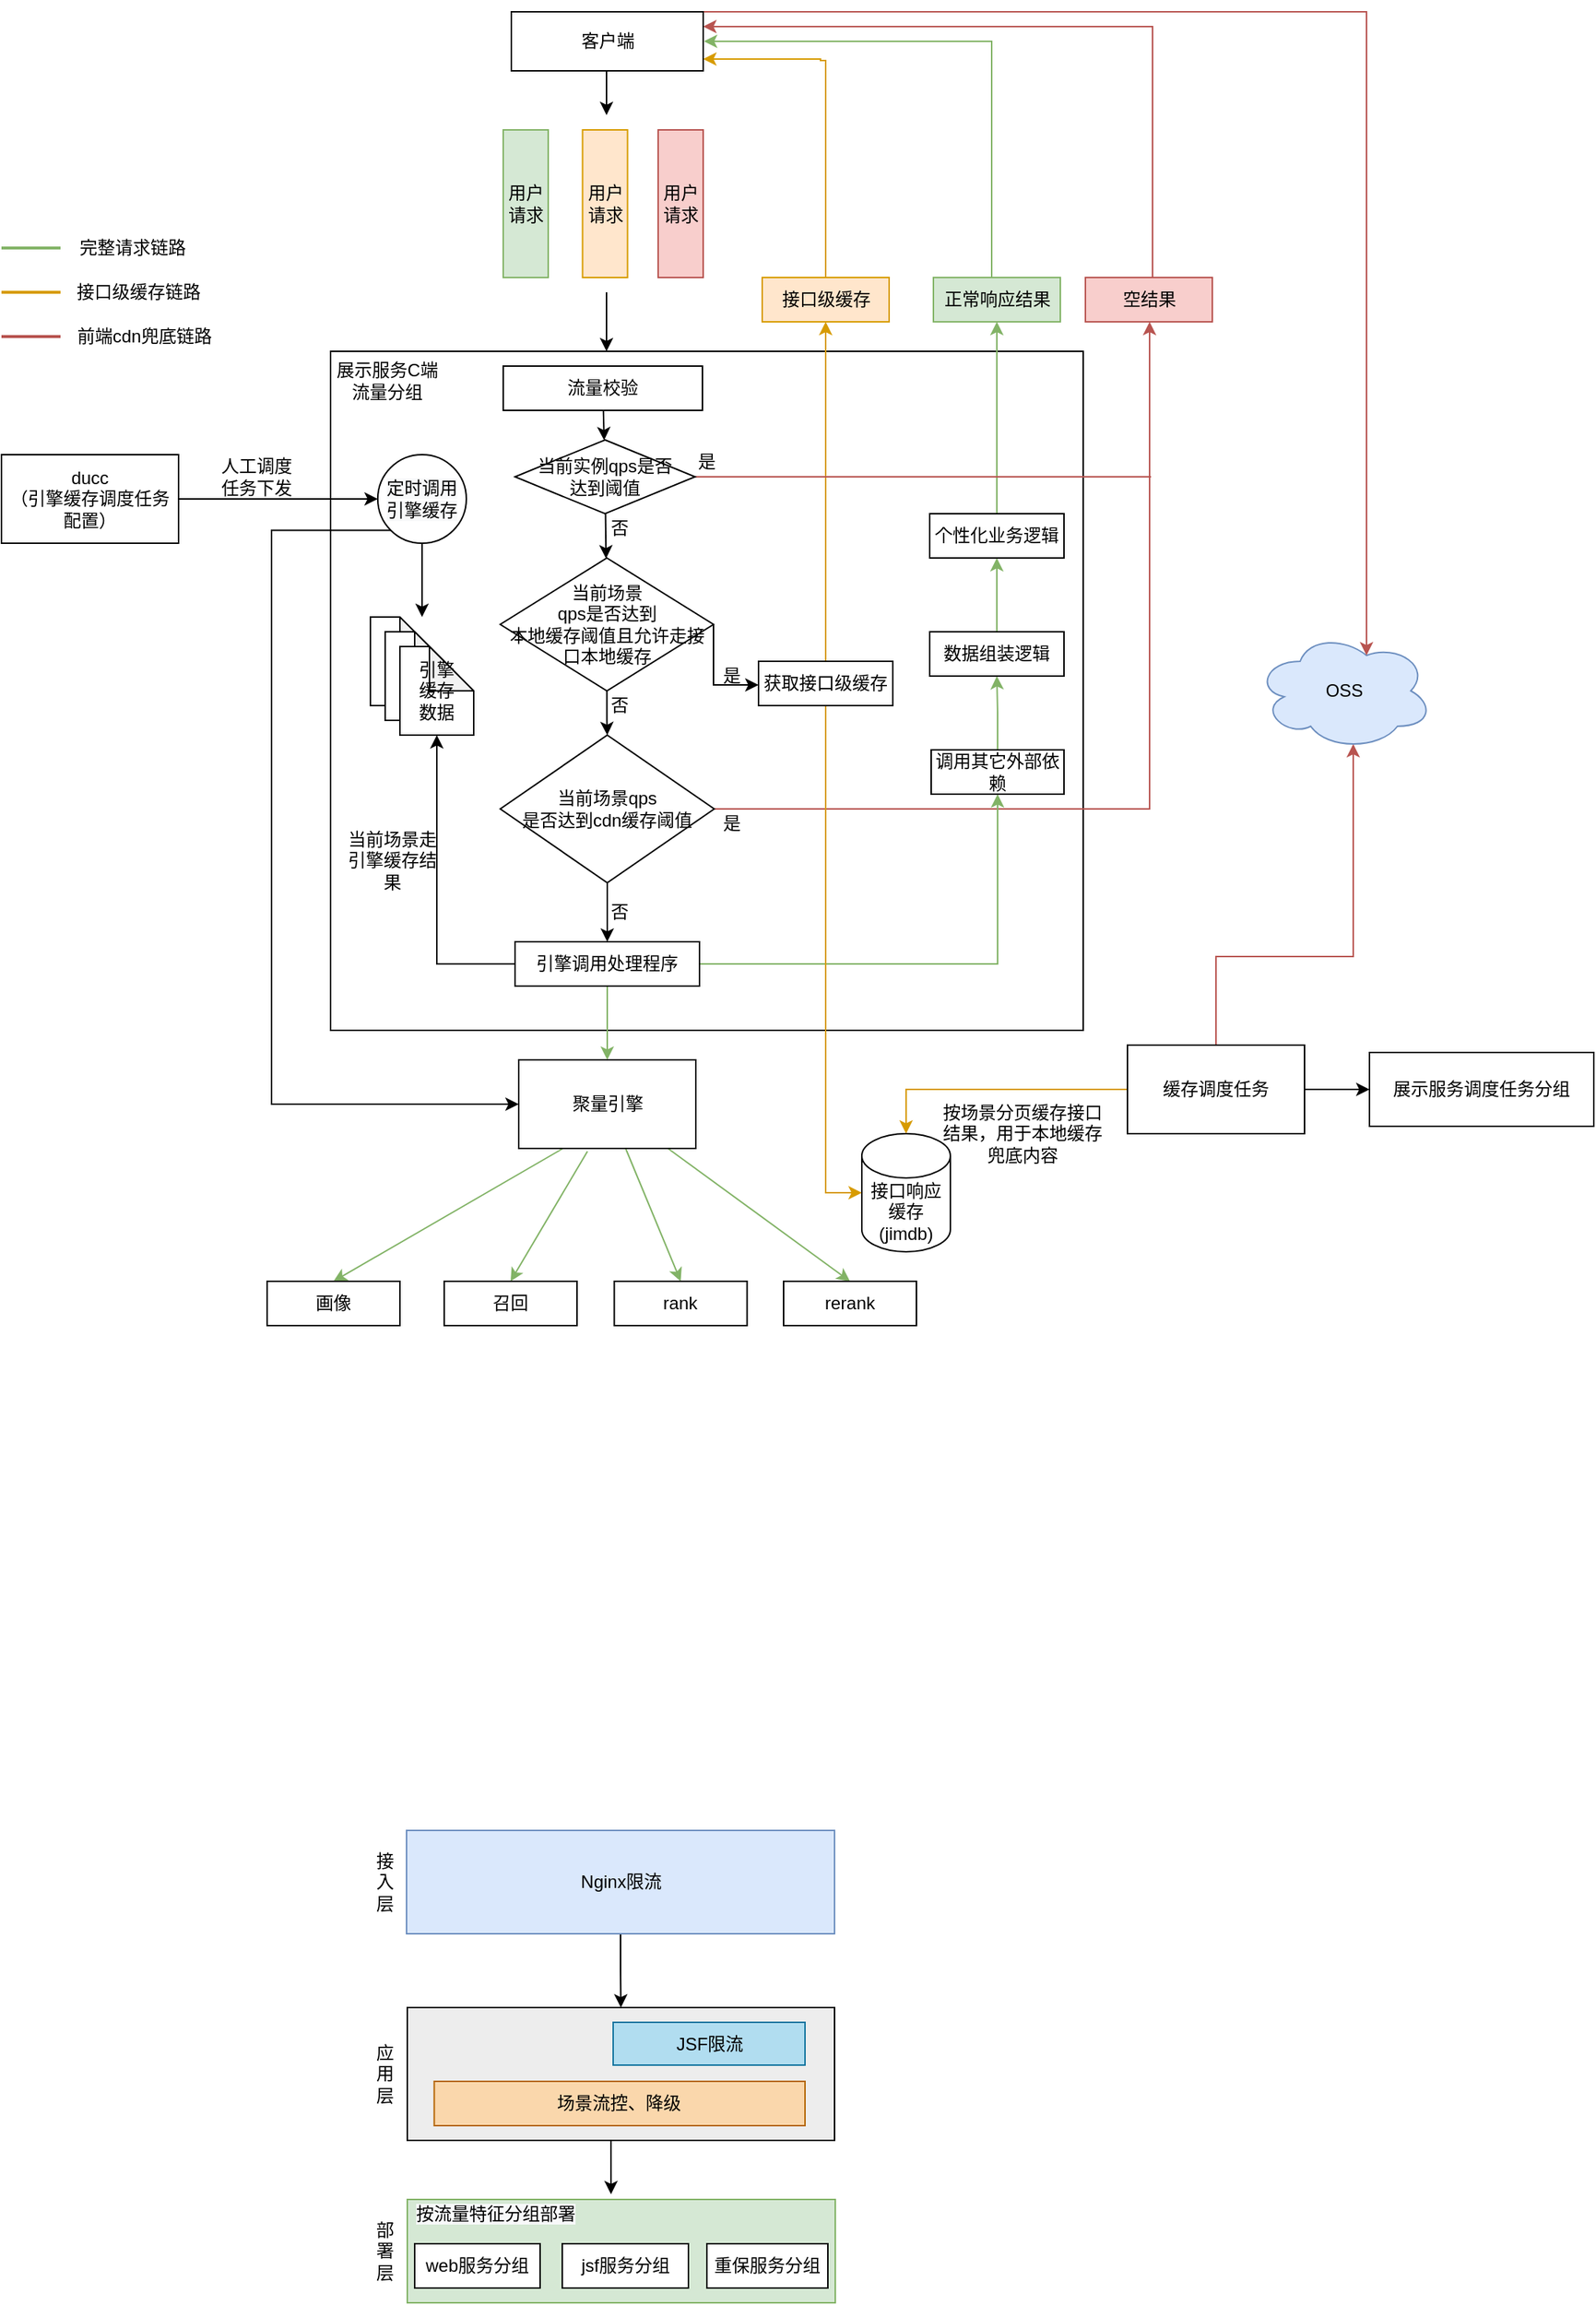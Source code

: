 <mxfile version="20.3.7" type="github">
  <diagram id="aS1iUR8-DeaDot_ZUzFj" name="第 1 页">
    <mxGraphModel dx="2013" dy="1932" grid="0" gridSize="10" guides="1" tooltips="1" connect="1" arrows="1" fold="1" page="1" pageScale="1" pageWidth="827" pageHeight="1169" background="none" math="0" shadow="0">
      <root>
        <mxCell id="0" />
        <mxCell id="1" parent="0" />
        <mxCell id="bgPXSvZXS7v1T61vYOxo-1" value="" style="rounded=0;whiteSpace=wrap;html=1;" parent="1" vertex="1">
          <mxGeometry x="-447" y="190" width="510" height="460" as="geometry" />
        </mxCell>
        <mxCell id="Ir-HPBrLYEQq4MHoLGZK-60" value="" style="edgeStyle=none;rounded=0;orthogonalLoop=1;jettySize=auto;html=1;strokeWidth=1;" parent="1" source="bgPXSvZXS7v1T61vYOxo-2" target="Ir-HPBrLYEQq4MHoLGZK-57" edge="1">
          <mxGeometry relative="1" as="geometry" />
        </mxCell>
        <mxCell id="bgPXSvZXS7v1T61vYOxo-2" value="流量校验" style="rounded=0;whiteSpace=wrap;html=1;" parent="1" vertex="1">
          <mxGeometry x="-330" y="200" width="135" height="30" as="geometry" />
        </mxCell>
        <mxCell id="bgPXSvZXS7v1T61vYOxo-9" style="edgeStyle=orthogonalEdgeStyle;rounded=0;orthogonalLoop=1;jettySize=auto;html=1;entryX=0;entryY=0.5;entryDx=0;entryDy=0;" parent="1" source="bgPXSvZXS7v1T61vYOxo-4" target="bgPXSvZXS7v1T61vYOxo-6" edge="1">
          <mxGeometry relative="1" as="geometry" />
        </mxCell>
        <mxCell id="bgPXSvZXS7v1T61vYOxo-10" style="edgeStyle=orthogonalEdgeStyle;rounded=0;orthogonalLoop=1;jettySize=auto;html=1;entryX=0.5;entryY=0;entryDx=0;entryDy=0;entryPerimeter=0;fillColor=#ffe6cc;strokeColor=#d79b00;" parent="1" source="bgPXSvZXS7v1T61vYOxo-4" target="bgPXSvZXS7v1T61vYOxo-7" edge="1">
          <mxGeometry relative="1" as="geometry" />
        </mxCell>
        <mxCell id="Ir-HPBrLYEQq4MHoLGZK-2" style="edgeStyle=orthogonalEdgeStyle;rounded=0;orthogonalLoop=1;jettySize=auto;html=1;entryX=0.55;entryY=0.95;entryDx=0;entryDy=0;entryPerimeter=0;fillColor=#f8cecc;strokeColor=#b85450;" parent="1" source="bgPXSvZXS7v1T61vYOxo-4" target="Ir-HPBrLYEQq4MHoLGZK-1" edge="1">
          <mxGeometry relative="1" as="geometry">
            <Array as="points">
              <mxPoint x="153" y="600" />
              <mxPoint x="246" y="600" />
            </Array>
          </mxGeometry>
        </mxCell>
        <mxCell id="bgPXSvZXS7v1T61vYOxo-4" value="缓存调度任务" style="rounded=0;whiteSpace=wrap;html=1;" parent="1" vertex="1">
          <mxGeometry x="93" y="660" width="120" height="60" as="geometry" />
        </mxCell>
        <mxCell id="bgPXSvZXS7v1T61vYOxo-5" value="展示服务C端&lt;br&gt;流量分组" style="text;html=1;strokeColor=none;fillColor=none;align=center;verticalAlign=middle;whiteSpace=wrap;rounded=0;" parent="1" vertex="1">
          <mxGeometry x="-447" y="190" width="77" height="40" as="geometry" />
        </mxCell>
        <mxCell id="bgPXSvZXS7v1T61vYOxo-6" value="" style="rounded=0;whiteSpace=wrap;html=1;" parent="1" vertex="1">
          <mxGeometry x="257" y="665" width="152" height="50" as="geometry" />
        </mxCell>
        <mxCell id="bgPXSvZXS7v1T61vYOxo-7" value="接口响应缓存&lt;br&gt;(jimdb)" style="shape=cylinder3;whiteSpace=wrap;html=1;boundedLbl=1;backgroundOutline=1;size=15;rounded=0;" parent="1" vertex="1">
          <mxGeometry x="-87" y="720" width="60" height="80" as="geometry" />
        </mxCell>
        <mxCell id="bgPXSvZXS7v1T61vYOxo-8" value="展示服务调度任务分组" style="text;html=1;strokeColor=none;fillColor=none;align=center;verticalAlign=middle;whiteSpace=wrap;rounded=0;" parent="1" vertex="1">
          <mxGeometry x="263" y="685" width="140" height="10" as="geometry" />
        </mxCell>
        <mxCell id="bgPXSvZXS7v1T61vYOxo-11" value="按场景分页缓存接口结果，用于本地缓存兜底内容" style="text;html=1;strokeColor=none;fillColor=none;align=center;verticalAlign=middle;whiteSpace=wrap;rounded=0;" parent="1" vertex="1">
          <mxGeometry x="-38.5" y="695" width="120" height="50" as="geometry" />
        </mxCell>
        <mxCell id="bgPXSvZXS7v1T61vYOxo-12" value="" style="endArrow=classic;html=1;rounded=0;" parent="1" edge="1">
          <mxGeometry width="50" height="50" relative="1" as="geometry">
            <mxPoint x="-260" y="150" as="sourcePoint" />
            <mxPoint x="-260" y="190" as="targetPoint" />
          </mxGeometry>
        </mxCell>
        <mxCell id="bgPXSvZXS7v1T61vYOxo-21" value="" style="edgeStyle=orthogonalEdgeStyle;rounded=0;orthogonalLoop=1;jettySize=auto;html=1;" parent="1" source="bgPXSvZXS7v1T61vYOxo-17" target="bgPXSvZXS7v1T61vYOxo-20" edge="1">
          <mxGeometry relative="1" as="geometry" />
        </mxCell>
        <mxCell id="bgPXSvZXS7v1T61vYOxo-77" style="edgeStyle=orthogonalEdgeStyle;rounded=0;orthogonalLoop=1;jettySize=auto;html=1;exitX=1;exitY=0.5;exitDx=0;exitDy=0;" parent="1" source="bgPXSvZXS7v1T61vYOxo-17" edge="1">
          <mxGeometry relative="1" as="geometry">
            <Array as="points">
              <mxPoint x="-187" y="416" />
            </Array>
            <mxPoint x="-186" y="370" as="sourcePoint" />
            <mxPoint x="-157" y="416" as="targetPoint" />
          </mxGeometry>
        </mxCell>
        <mxCell id="bgPXSvZXS7v1T61vYOxo-17" value="当前场景&lt;br&gt;qps是否达到&lt;br&gt;本地缓存阈值且允许走接口本地缓存" style="rhombus;whiteSpace=wrap;html=1;rounded=0;" parent="1" vertex="1">
          <mxGeometry x="-332" y="330" width="144.5" height="90" as="geometry" />
        </mxCell>
        <mxCell id="bgPXSvZXS7v1T61vYOxo-37" style="edgeStyle=orthogonalEdgeStyle;rounded=0;orthogonalLoop=1;jettySize=auto;html=1;fillColor=#f8cecc;strokeColor=#b85450;exitX=1;exitY=0.5;exitDx=0;exitDy=0;" parent="1" source="bgPXSvZXS7v1T61vYOxo-20" target="bgPXSvZXS7v1T61vYOxo-43" edge="1">
          <mxGeometry relative="1" as="geometry">
            <mxPoint x="-137" y="170" as="targetPoint" />
            <Array as="points">
              <mxPoint x="108" y="500" />
            </Array>
          </mxGeometry>
        </mxCell>
        <mxCell id="bgPXSvZXS7v1T61vYOxo-50" style="edgeStyle=orthogonalEdgeStyle;rounded=0;orthogonalLoop=1;jettySize=auto;html=1;entryX=0.5;entryY=0;entryDx=0;entryDy=0;" parent="1" source="bgPXSvZXS7v1T61vYOxo-20" target="bgPXSvZXS7v1T61vYOxo-45" edge="1">
          <mxGeometry relative="1" as="geometry" />
        </mxCell>
        <mxCell id="bgPXSvZXS7v1T61vYOxo-20" value="当前场景qps&lt;br&gt;是否达到cdn缓存阈值" style="rhombus;whiteSpace=wrap;html=1;rounded=0;" parent="1" vertex="1">
          <mxGeometry x="-332" y="450" width="145" height="100" as="geometry" />
        </mxCell>
        <mxCell id="bgPXSvZXS7v1T61vYOxo-22" value="否" style="text;html=1;strokeColor=none;fillColor=none;align=center;verticalAlign=middle;whiteSpace=wrap;rounded=0;" parent="1" vertex="1">
          <mxGeometry x="-267" y="420" width="32" height="20" as="geometry" />
        </mxCell>
        <mxCell id="bgPXSvZXS7v1T61vYOxo-24" value="" style="shape=note;whiteSpace=wrap;html=1;backgroundOutline=1;darkOpacity=0.05;rounded=0;" parent="1" vertex="1">
          <mxGeometry x="-420" y="370" width="50" height="60" as="geometry" />
        </mxCell>
        <mxCell id="bgPXSvZXS7v1T61vYOxo-67" style="edgeStyle=orthogonalEdgeStyle;rounded=0;orthogonalLoop=1;jettySize=auto;html=1;" parent="1" source="bgPXSvZXS7v1T61vYOxo-29" target="bgPXSvZXS7v1T61vYOxo-32" edge="1">
          <mxGeometry relative="1" as="geometry" />
        </mxCell>
        <mxCell id="bgPXSvZXS7v1T61vYOxo-29" value="ducc&lt;br&gt;（引擎缓存调度任务配置）" style="rounded=0;whiteSpace=wrap;html=1;" parent="1" vertex="1">
          <mxGeometry x="-670" y="260" width="120" height="60" as="geometry" />
        </mxCell>
        <mxCell id="bgPXSvZXS7v1T61vYOxo-33" style="edgeStyle=orthogonalEdgeStyle;rounded=0;orthogonalLoop=1;jettySize=auto;html=1;" parent="1" source="bgPXSvZXS7v1T61vYOxo-32" edge="1">
          <mxGeometry relative="1" as="geometry">
            <mxPoint x="-385" y="370" as="targetPoint" />
          </mxGeometry>
        </mxCell>
        <mxCell id="bgPXSvZXS7v1T61vYOxo-66" style="edgeStyle=orthogonalEdgeStyle;rounded=0;orthogonalLoop=1;jettySize=auto;html=1;exitX=0;exitY=1;exitDx=0;exitDy=0;entryX=0;entryY=0.5;entryDx=0;entryDy=0;" parent="1" source="bgPXSvZXS7v1T61vYOxo-32" target="bgPXSvZXS7v1T61vYOxo-38" edge="1">
          <mxGeometry relative="1" as="geometry">
            <Array as="points">
              <mxPoint x="-487" y="311" />
              <mxPoint x="-487" y="700" />
            </Array>
          </mxGeometry>
        </mxCell>
        <mxCell id="bgPXSvZXS7v1T61vYOxo-32" value="&lt;meta charset=&quot;utf-8&quot;&gt;&lt;span style=&quot;color: rgb(0, 0, 0); font-family: Helvetica; font-size: 12px; font-style: normal; font-variant-ligatures: normal; font-variant-caps: normal; font-weight: 400; letter-spacing: normal; orphans: 2; text-align: center; text-indent: 0px; text-transform: none; widows: 2; word-spacing: 0px; -webkit-text-stroke-width: 0px; background-color: rgb(248, 249, 250); text-decoration-thickness: initial; text-decoration-style: initial; text-decoration-color: initial; float: none; display: inline !important;&quot;&gt;定时调用引擎缓存&lt;/span&gt;" style="ellipse;whiteSpace=wrap;html=1;aspect=fixed;rounded=0;" parent="1" vertex="1">
          <mxGeometry x="-415" y="260" width="60" height="60" as="geometry" />
        </mxCell>
        <mxCell id="bgPXSvZXS7v1T61vYOxo-34" value="" style="shape=note;whiteSpace=wrap;html=1;backgroundOutline=1;darkOpacity=0.05;rounded=0;" parent="1" vertex="1">
          <mxGeometry x="-410" y="380" width="50" height="60" as="geometry" />
        </mxCell>
        <mxCell id="bgPXSvZXS7v1T61vYOxo-35" value="引擎&lt;br&gt;缓存&lt;br&gt;数据" style="shape=note;whiteSpace=wrap;html=1;backgroundOutline=1;darkOpacity=0.05;rounded=0;" parent="1" vertex="1">
          <mxGeometry x="-400" y="390" width="50" height="60" as="geometry" />
        </mxCell>
        <mxCell id="Ir-HPBrLYEQq4MHoLGZK-48" style="rounded=0;orthogonalLoop=1;jettySize=auto;html=1;entryX=0.5;entryY=0;entryDx=0;entryDy=0;fillColor=#d5e8d4;strokeColor=#82b366;exitX=0.388;exitY=1.033;exitDx=0;exitDy=0;exitPerimeter=0;" parent="1" source="bgPXSvZXS7v1T61vYOxo-38" target="Ir-HPBrLYEQq4MHoLGZK-45" edge="1">
          <mxGeometry relative="1" as="geometry">
            <mxPoint x="-290" y="730" as="sourcePoint" />
          </mxGeometry>
        </mxCell>
        <mxCell id="Ir-HPBrLYEQq4MHoLGZK-49" style="edgeStyle=none;rounded=0;orthogonalLoop=1;jettySize=auto;html=1;entryX=0.5;entryY=0;entryDx=0;entryDy=0;fillColor=#d5e8d4;strokeColor=#82b366;" parent="1" source="bgPXSvZXS7v1T61vYOxo-38" target="Ir-HPBrLYEQq4MHoLGZK-46" edge="1">
          <mxGeometry relative="1" as="geometry" />
        </mxCell>
        <mxCell id="Ir-HPBrLYEQq4MHoLGZK-50" style="edgeStyle=none;rounded=0;orthogonalLoop=1;jettySize=auto;html=1;entryX=0.5;entryY=0;entryDx=0;entryDy=0;fillColor=#d5e8d4;strokeColor=#82b366;" parent="1" source="bgPXSvZXS7v1T61vYOxo-38" target="Ir-HPBrLYEQq4MHoLGZK-47" edge="1">
          <mxGeometry relative="1" as="geometry" />
        </mxCell>
        <mxCell id="Wwhob-yPn_qLxFT70CxO-2" style="rounded=0;orthogonalLoop=1;jettySize=auto;html=1;entryX=0.5;entryY=0;entryDx=0;entryDy=0;exitX=0.25;exitY=1;exitDx=0;exitDy=0;fillColor=#d5e8d4;strokeColor=#82b366;" parent="1" source="bgPXSvZXS7v1T61vYOxo-38" target="Wwhob-yPn_qLxFT70CxO-1" edge="1">
          <mxGeometry relative="1" as="geometry" />
        </mxCell>
        <mxCell id="bgPXSvZXS7v1T61vYOxo-38" value="聚量引擎" style="whiteSpace=wrap;html=1;rounded=0;" parent="1" vertex="1">
          <mxGeometry x="-319.5" y="670" width="120" height="60" as="geometry" />
        </mxCell>
        <mxCell id="Ir-HPBrLYEQq4MHoLGZK-13" style="edgeStyle=orthogonalEdgeStyle;rounded=0;orthogonalLoop=1;jettySize=auto;html=1;entryX=1;entryY=0.25;entryDx=0;entryDy=0;fillColor=#f8cecc;strokeColor=#b85450;" parent="1" source="bgPXSvZXS7v1T61vYOxo-43" target="Ir-HPBrLYEQq4MHoLGZK-10" edge="1">
          <mxGeometry relative="1" as="geometry">
            <Array as="points">
              <mxPoint x="110" y="-30" />
            </Array>
          </mxGeometry>
        </mxCell>
        <mxCell id="bgPXSvZXS7v1T61vYOxo-43" value="空结果" style="rounded=0;whiteSpace=wrap;html=1;fillColor=#f8cecc;strokeColor=#b85450;" parent="1" vertex="1">
          <mxGeometry x="64.5" y="140" width="86" height="30" as="geometry" />
        </mxCell>
        <mxCell id="bgPXSvZXS7v1T61vYOxo-48" style="edgeStyle=orthogonalEdgeStyle;rounded=0;orthogonalLoop=1;jettySize=auto;html=1;" parent="1" source="bgPXSvZXS7v1T61vYOxo-45" target="bgPXSvZXS7v1T61vYOxo-35" edge="1">
          <mxGeometry relative="1" as="geometry" />
        </mxCell>
        <mxCell id="bgPXSvZXS7v1T61vYOxo-51" value="" style="edgeStyle=orthogonalEdgeStyle;rounded=0;orthogonalLoop=1;jettySize=auto;html=1;fillColor=#d5e8d4;strokeColor=#82b366;" parent="1" source="bgPXSvZXS7v1T61vYOxo-45" target="bgPXSvZXS7v1T61vYOxo-38" edge="1">
          <mxGeometry relative="1" as="geometry" />
        </mxCell>
        <mxCell id="bgPXSvZXS7v1T61vYOxo-58" style="edgeStyle=orthogonalEdgeStyle;rounded=0;orthogonalLoop=1;jettySize=auto;html=1;fillColor=#d5e8d4;strokeColor=#82b366;" parent="1" source="bgPXSvZXS7v1T61vYOxo-45" target="bgPXSvZXS7v1T61vYOxo-55" edge="1">
          <mxGeometry relative="1" as="geometry" />
        </mxCell>
        <mxCell id="bgPXSvZXS7v1T61vYOxo-45" value="引擎调用处理程序" style="rounded=0;whiteSpace=wrap;html=1;" parent="1" vertex="1">
          <mxGeometry x="-322" y="590" width="125" height="30" as="geometry" />
        </mxCell>
        <mxCell id="bgPXSvZXS7v1T61vYOxo-52" value="当前场景走引擎缓存结果" style="text;html=1;strokeColor=none;fillColor=none;align=center;verticalAlign=middle;whiteSpace=wrap;rounded=0;" parent="1" vertex="1">
          <mxGeometry x="-440" y="510" width="70" height="50" as="geometry" />
        </mxCell>
        <mxCell id="bgPXSvZXS7v1T61vYOxo-60" style="edgeStyle=orthogonalEdgeStyle;rounded=0;orthogonalLoop=1;jettySize=auto;html=1;exitX=0.5;exitY=0;exitDx=0;exitDy=0;fillColor=#d5e8d4;strokeColor=#82b366;entryX=0.5;entryY=1;entryDx=0;entryDy=0;" parent="1" source="bgPXSvZXS7v1T61vYOxo-55" target="bgPXSvZXS7v1T61vYOxo-87" edge="1">
          <mxGeometry relative="1" as="geometry">
            <mxPoint x="3" y="410" as="targetPoint" />
          </mxGeometry>
        </mxCell>
        <mxCell id="bgPXSvZXS7v1T61vYOxo-55" value="调用其它外部依赖" style="rounded=0;whiteSpace=wrap;html=1;" parent="1" vertex="1">
          <mxGeometry x="-40" y="460" width="90" height="30" as="geometry" />
        </mxCell>
        <mxCell id="bgPXSvZXS7v1T61vYOxo-64" style="edgeStyle=orthogonalEdgeStyle;rounded=0;orthogonalLoop=1;jettySize=auto;html=1;entryX=0.5;entryY=1;entryDx=0;entryDy=0;fillColor=#d5e8d4;strokeColor=#82b366;exitX=0.5;exitY=0;exitDx=0;exitDy=0;" parent="1" source="bgPXSvZXS7v1T61vYOxo-88" target="bgPXSvZXS7v1T61vYOxo-62" edge="1">
          <mxGeometry relative="1" as="geometry">
            <mxPoint x="4.5" y="290" as="sourcePoint" />
          </mxGeometry>
        </mxCell>
        <mxCell id="bgPXSvZXS7v1T61vYOxo-62" value="正常响应结果" style="rounded=0;whiteSpace=wrap;html=1;fillColor=#d5e8d4;strokeColor=#82b366;" parent="1" vertex="1">
          <mxGeometry x="-38.5" y="140" width="86" height="30" as="geometry" />
        </mxCell>
        <mxCell id="bgPXSvZXS7v1T61vYOxo-68" value="人工调度任务下发" style="text;html=1;strokeColor=none;fillColor=none;align=center;verticalAlign=middle;whiteSpace=wrap;rounded=0;" parent="1" vertex="1">
          <mxGeometry x="-527" y="260" width="60" height="30" as="geometry" />
        </mxCell>
        <mxCell id="bgPXSvZXS7v1T61vYOxo-78" style="edgeStyle=orthogonalEdgeStyle;rounded=0;orthogonalLoop=1;jettySize=auto;html=1;entryX=0;entryY=0.5;entryDx=0;entryDy=0;entryPerimeter=0;fillColor=#ffe6cc;strokeColor=#d79b00;" parent="1" source="bgPXSvZXS7v1T61vYOxo-72" target="bgPXSvZXS7v1T61vYOxo-7" edge="1">
          <mxGeometry relative="1" as="geometry" />
        </mxCell>
        <mxCell id="bgPXSvZXS7v1T61vYOxo-82" style="edgeStyle=orthogonalEdgeStyle;rounded=0;orthogonalLoop=1;jettySize=auto;html=1;entryX=0.5;entryY=1;entryDx=0;entryDy=0;fillColor=#ffe6cc;strokeColor=#d79b00;" parent="1" source="bgPXSvZXS7v1T61vYOxo-72" target="bgPXSvZXS7v1T61vYOxo-81" edge="1">
          <mxGeometry relative="1" as="geometry" />
        </mxCell>
        <mxCell id="bgPXSvZXS7v1T61vYOxo-72" value="获取接口级缓存" style="rounded=0;whiteSpace=wrap;html=1;" parent="1" vertex="1">
          <mxGeometry x="-157" y="400" width="91" height="30" as="geometry" />
        </mxCell>
        <mxCell id="Ir-HPBrLYEQq4MHoLGZK-14" style="edgeStyle=orthogonalEdgeStyle;rounded=0;orthogonalLoop=1;jettySize=auto;html=1;exitX=0.5;exitY=0;exitDx=0;exitDy=0;fillColor=#ffe6cc;strokeColor=#d79b00;" parent="1" source="bgPXSvZXS7v1T61vYOxo-81" edge="1">
          <mxGeometry relative="1" as="geometry">
            <mxPoint x="-194.5" y="-8" as="targetPoint" />
            <mxPoint x="-116" y="143" as="sourcePoint" />
            <Array as="points">
              <mxPoint x="-111" y="-7" />
              <mxPoint x="-115" y="-7" />
              <mxPoint x="-115" y="-8" />
            </Array>
          </mxGeometry>
        </mxCell>
        <mxCell id="bgPXSvZXS7v1T61vYOxo-81" value="接口级缓存" style="rounded=0;whiteSpace=wrap;html=1;fillColor=#ffe6cc;strokeColor=#d79b00;" parent="1" vertex="1">
          <mxGeometry x="-154.5" y="140" width="86" height="30" as="geometry" />
        </mxCell>
        <mxCell id="bgPXSvZXS7v1T61vYOxo-83" value="" style="endArrow=classic;html=1;rounded=0;edgeStyle=orthogonalEdgeStyle;fillColor=#d5e8d4;strokeColor=#82b366;" parent="1" edge="1">
          <mxGeometry width="50" height="50" relative="1" as="geometry">
            <mxPoint x="1" y="140" as="sourcePoint" />
            <mxPoint x="-194" y="-20" as="targetPoint" />
            <Array as="points">
              <mxPoint x="1" y="-20" />
            </Array>
          </mxGeometry>
        </mxCell>
        <mxCell id="bgPXSvZXS7v1T61vYOxo-84" value="是" style="text;html=1;strokeColor=none;fillColor=none;align=center;verticalAlign=middle;whiteSpace=wrap;rounded=0;" parent="1" vertex="1">
          <mxGeometry x="-188.75" y="400" width="28" height="20" as="geometry" />
        </mxCell>
        <mxCell id="bgPXSvZXS7v1T61vYOxo-86" value="否" style="text;html=1;strokeColor=none;fillColor=none;align=center;verticalAlign=middle;whiteSpace=wrap;rounded=0;" parent="1" vertex="1">
          <mxGeometry x="-267" y="560" width="32" height="20" as="geometry" />
        </mxCell>
        <mxCell id="bgPXSvZXS7v1T61vYOxo-89" value="" style="edgeStyle=orthogonalEdgeStyle;rounded=0;orthogonalLoop=1;jettySize=auto;html=1;fillColor=#d5e8d4;strokeColor=#82b366;" parent="1" source="bgPXSvZXS7v1T61vYOxo-87" target="bgPXSvZXS7v1T61vYOxo-88" edge="1">
          <mxGeometry relative="1" as="geometry" />
        </mxCell>
        <mxCell id="bgPXSvZXS7v1T61vYOxo-87" value="数据组装逻辑" style="rounded=0;whiteSpace=wrap;html=1;" parent="1" vertex="1">
          <mxGeometry x="-41" y="380" width="91" height="30" as="geometry" />
        </mxCell>
        <mxCell id="bgPXSvZXS7v1T61vYOxo-88" value="个性化业务逻辑" style="rounded=0;whiteSpace=wrap;html=1;" parent="1" vertex="1">
          <mxGeometry x="-41" y="300" width="91" height="30" as="geometry" />
        </mxCell>
        <mxCell id="bgPXSvZXS7v1T61vYOxo-90" value="是" style="text;html=1;strokeColor=none;fillColor=none;align=center;verticalAlign=middle;whiteSpace=wrap;rounded=0;" parent="1" vertex="1">
          <mxGeometry x="-188.75" y="500" width="28" height="20" as="geometry" />
        </mxCell>
        <mxCell id="Ir-HPBrLYEQq4MHoLGZK-1" value="OSS" style="ellipse;shape=cloud;whiteSpace=wrap;html=1;fillColor=#dae8fc;strokeColor=#6c8ebf;" parent="1" vertex="1">
          <mxGeometry x="180" y="380" width="120" height="80" as="geometry" />
        </mxCell>
        <mxCell id="Ir-HPBrLYEQq4MHoLGZK-7" value="用户请求" style="rounded=0;whiteSpace=wrap;html=1;fillColor=#d5e8d4;strokeColor=#82b366;" parent="1" vertex="1">
          <mxGeometry x="-330" y="40" width="30.5" height="100" as="geometry" />
        </mxCell>
        <mxCell id="Ir-HPBrLYEQq4MHoLGZK-19" style="edgeStyle=orthogonalEdgeStyle;rounded=0;orthogonalLoop=1;jettySize=auto;html=1;fillColor=#f8cecc;strokeColor=#b85450;entryX=0.625;entryY=0.2;entryDx=0;entryDy=0;entryPerimeter=0;" parent="1" source="Ir-HPBrLYEQq4MHoLGZK-10" target="Ir-HPBrLYEQq4MHoLGZK-1" edge="1">
          <mxGeometry relative="1" as="geometry">
            <Array as="points">
              <mxPoint x="255" y="-40" />
            </Array>
          </mxGeometry>
        </mxCell>
        <mxCell id="Ir-HPBrLYEQq4MHoLGZK-10" value="客户端" style="rounded=0;whiteSpace=wrap;html=1;" parent="1" vertex="1">
          <mxGeometry x="-324.5" y="-40" width="130" height="40" as="geometry" />
        </mxCell>
        <mxCell id="Ir-HPBrLYEQq4MHoLGZK-12" value="" style="endArrow=classic;html=1;rounded=0;" parent="1" edge="1">
          <mxGeometry width="50" height="50" relative="1" as="geometry">
            <mxPoint x="-260" as="sourcePoint" />
            <mxPoint x="-260" y="30" as="targetPoint" />
          </mxGeometry>
        </mxCell>
        <mxCell id="Ir-HPBrLYEQq4MHoLGZK-16" value="用户请求" style="rounded=0;whiteSpace=wrap;html=1;fillColor=#ffe6cc;strokeColor=#d79b00;" parent="1" vertex="1">
          <mxGeometry x="-276.25" y="40" width="30.5" height="100" as="geometry" />
        </mxCell>
        <mxCell id="Ir-HPBrLYEQq4MHoLGZK-17" value="用户请求" style="rounded=0;whiteSpace=wrap;html=1;fillColor=#f8cecc;strokeColor=#b85450;" parent="1" vertex="1">
          <mxGeometry x="-225" y="40" width="30.5" height="100" as="geometry" />
        </mxCell>
        <mxCell id="Ir-HPBrLYEQq4MHoLGZK-45" value="召回" style="rounded=0;whiteSpace=wrap;html=1;" parent="1" vertex="1">
          <mxGeometry x="-370" y="820" width="90" height="30" as="geometry" />
        </mxCell>
        <mxCell id="Ir-HPBrLYEQq4MHoLGZK-46" value="rank" style="rounded=0;whiteSpace=wrap;html=1;" parent="1" vertex="1">
          <mxGeometry x="-254.75" y="820" width="90" height="30" as="geometry" />
        </mxCell>
        <mxCell id="Ir-HPBrLYEQq4MHoLGZK-47" value="rerank" style="rounded=0;whiteSpace=wrap;html=1;" parent="1" vertex="1">
          <mxGeometry x="-140" y="820" width="90" height="30" as="geometry" />
        </mxCell>
        <mxCell id="Ir-HPBrLYEQq4MHoLGZK-51" value="" style="endArrow=none;html=1;rounded=0;fillColor=#d5e8d4;strokeColor=#82b366;strokeWidth=2;" parent="1" edge="1">
          <mxGeometry width="50" height="50" relative="1" as="geometry">
            <mxPoint x="-670" y="120" as="sourcePoint" />
            <mxPoint x="-630" y="120" as="targetPoint" />
          </mxGeometry>
        </mxCell>
        <mxCell id="Ir-HPBrLYEQq4MHoLGZK-52" value="" style="endArrow=none;html=1;rounded=0;fillColor=#ffe6cc;strokeColor=#d79b00;strokeWidth=2;" parent="1" edge="1">
          <mxGeometry width="50" height="50" relative="1" as="geometry">
            <mxPoint x="-670" y="150" as="sourcePoint" />
            <mxPoint x="-630" y="150" as="targetPoint" />
          </mxGeometry>
        </mxCell>
        <mxCell id="Ir-HPBrLYEQq4MHoLGZK-53" value="" style="endArrow=none;html=1;rounded=0;fillColor=#f8cecc;strokeColor=#b85450;strokeWidth=2;" parent="1" edge="1">
          <mxGeometry width="50" height="50" relative="1" as="geometry">
            <mxPoint x="-670" y="180" as="sourcePoint" />
            <mxPoint x="-630" y="180" as="targetPoint" />
          </mxGeometry>
        </mxCell>
        <mxCell id="Ir-HPBrLYEQq4MHoLGZK-54" value="完整请求链路" style="text;html=1;strokeColor=none;fillColor=none;align=center;verticalAlign=middle;whiteSpace=wrap;rounded=0;" parent="1" vertex="1">
          <mxGeometry x="-621" y="110" width="80" height="20" as="geometry" />
        </mxCell>
        <mxCell id="Ir-HPBrLYEQq4MHoLGZK-55" value="接口级缓存链路" style="text;html=1;strokeColor=none;fillColor=none;align=center;verticalAlign=middle;whiteSpace=wrap;rounded=0;" parent="1" vertex="1">
          <mxGeometry x="-627" y="140" width="100" height="20" as="geometry" />
        </mxCell>
        <mxCell id="Ir-HPBrLYEQq4MHoLGZK-56" value="前端cdn兜底链路" style="text;html=1;strokeColor=none;fillColor=none;align=center;verticalAlign=middle;whiteSpace=wrap;rounded=0;" parent="1" vertex="1">
          <mxGeometry x="-623" y="170" width="100" height="20" as="geometry" />
        </mxCell>
        <mxCell id="Ir-HPBrLYEQq4MHoLGZK-59" value="" style="edgeStyle=none;rounded=0;orthogonalLoop=1;jettySize=auto;html=1;strokeWidth=1;" parent="1" source="Ir-HPBrLYEQq4MHoLGZK-57" target="bgPXSvZXS7v1T61vYOxo-17" edge="1">
          <mxGeometry relative="1" as="geometry" />
        </mxCell>
        <mxCell id="Ir-HPBrLYEQq4MHoLGZK-61" style="edgeStyle=none;rounded=0;orthogonalLoop=1;jettySize=auto;html=1;strokeWidth=1;fillColor=#f8cecc;strokeColor=#b85450;endArrow=none;endFill=0;" parent="1" edge="1">
          <mxGeometry relative="1" as="geometry">
            <mxPoint x="109" y="275" as="targetPoint" />
            <mxPoint x="-201" y="275" as="sourcePoint" />
          </mxGeometry>
        </mxCell>
        <mxCell id="Ir-HPBrLYEQq4MHoLGZK-57" value="当前实例qps是否&lt;br&gt;达到阈值" style="rhombus;whiteSpace=wrap;html=1;" parent="1" vertex="1">
          <mxGeometry x="-322" y="250" width="122" height="50" as="geometry" />
        </mxCell>
        <mxCell id="Ir-HPBrLYEQq4MHoLGZK-62" value="否" style="text;html=1;strokeColor=none;fillColor=none;align=center;verticalAlign=middle;whiteSpace=wrap;rounded=0;" parent="1" vertex="1">
          <mxGeometry x="-267" y="300" width="32" height="20" as="geometry" />
        </mxCell>
        <mxCell id="Ir-HPBrLYEQq4MHoLGZK-63" value="是" style="text;html=1;strokeColor=none;fillColor=none;align=center;verticalAlign=middle;whiteSpace=wrap;rounded=0;" parent="1" vertex="1">
          <mxGeometry x="-205" y="260" width="26" height="10" as="geometry" />
        </mxCell>
        <mxCell id="Ir-HPBrLYEQq4MHoLGZK-64" style="edgeStyle=none;rounded=0;orthogonalLoop=1;jettySize=auto;html=1;exitX=0.5;exitY=0;exitDx=0;exitDy=0;strokeWidth=1;endArrow=none;endFill=0;" parent="1" source="Ir-HPBrLYEQq4MHoLGZK-63" target="Ir-HPBrLYEQq4MHoLGZK-63" edge="1">
          <mxGeometry relative="1" as="geometry" />
        </mxCell>
        <mxCell id="Wwhob-yPn_qLxFT70CxO-1" value="画像" style="rounded=0;whiteSpace=wrap;html=1;" parent="1" vertex="1">
          <mxGeometry x="-490" y="820" width="90" height="30" as="geometry" />
        </mxCell>
        <mxCell id="VROWBM8phyTkuwC034cI-3" value="" style="edgeStyle=orthogonalEdgeStyle;rounded=0;orthogonalLoop=1;jettySize=auto;html=1;" edge="1" parent="1" source="VROWBM8phyTkuwC034cI-1" target="VROWBM8phyTkuwC034cI-2">
          <mxGeometry relative="1" as="geometry" />
        </mxCell>
        <mxCell id="VROWBM8phyTkuwC034cI-1" value="Nginx限流" style="rounded=0;whiteSpace=wrap;html=1;fillColor=#dae8fc;strokeColor=#6c8ebf;" vertex="1" parent="1">
          <mxGeometry x="-395.5" y="1192" width="290" height="70" as="geometry" />
        </mxCell>
        <mxCell id="VROWBM8phyTkuwC034cI-6" style="edgeStyle=orthogonalEdgeStyle;rounded=0;orthogonalLoop=1;jettySize=auto;html=1;exitX=0.5;exitY=1;exitDx=0;exitDy=0;entryX=0.476;entryY=-0.05;entryDx=0;entryDy=0;entryPerimeter=0;" edge="1" parent="1" source="VROWBM8phyTkuwC034cI-2" target="VROWBM8phyTkuwC034cI-5">
          <mxGeometry relative="1" as="geometry" />
        </mxCell>
        <mxCell id="VROWBM8phyTkuwC034cI-2" value="" style="rounded=0;whiteSpace=wrap;html=1;fillColor=#EDEDED;" vertex="1" parent="1">
          <mxGeometry x="-395" y="1312" width="289.5" height="90" as="geometry" />
        </mxCell>
        <mxCell id="VROWBM8phyTkuwC034cI-5" value="" style="rounded=0;whiteSpace=wrap;html=1;fillColor=#d5e8d4;strokeColor=#82b366;" vertex="1" parent="1">
          <mxGeometry x="-395" y="1442" width="290" height="70" as="geometry" />
        </mxCell>
        <mxCell id="VROWBM8phyTkuwC034cI-10" value="JSF限流" style="rounded=0;whiteSpace=wrap;html=1;fillColor=#b1ddf0;strokeColor=#10739e;" vertex="1" parent="1">
          <mxGeometry x="-255.5" y="1322" width="130" height="29" as="geometry" />
        </mxCell>
        <mxCell id="VROWBM8phyTkuwC034cI-11" value="场景流控、降级" style="rounded=0;whiteSpace=wrap;html=1;fillColor=#fad7ac;strokeColor=#b46504;" vertex="1" parent="1">
          <mxGeometry x="-376.75" y="1362" width="251.25" height="30" as="geometry" />
        </mxCell>
        <mxCell id="VROWBM8phyTkuwC034cI-12" value="接入层" style="text;html=1;strokeColor=none;fillColor=none;align=center;verticalAlign=middle;whiteSpace=wrap;rounded=0;" vertex="1" parent="1">
          <mxGeometry x="-420" y="1192" width="20" height="70" as="geometry" />
        </mxCell>
        <mxCell id="VROWBM8phyTkuwC034cI-14" value="应用层" style="text;html=1;strokeColor=none;fillColor=none;align=center;verticalAlign=middle;whiteSpace=wrap;rounded=0;" vertex="1" parent="1">
          <mxGeometry x="-420" y="1322" width="20" height="70" as="geometry" />
        </mxCell>
        <mxCell id="VROWBM8phyTkuwC034cI-15" value="部署层" style="text;html=1;strokeColor=none;fillColor=none;align=center;verticalAlign=middle;whiteSpace=wrap;rounded=0;" vertex="1" parent="1">
          <mxGeometry x="-420" y="1442" width="20" height="70" as="geometry" />
        </mxCell>
        <mxCell id="VROWBM8phyTkuwC034cI-16" value="&lt;meta charset=&quot;utf-8&quot;&gt;&lt;span style=&quot;color: rgb(0, 0, 0); font-family: Helvetica; font-size: 12px; font-style: normal; font-variant-ligatures: normal; font-variant-caps: normal; font-weight: 400; letter-spacing: normal; orphans: 2; text-align: center; text-indent: 0px; text-transform: none; widows: 2; word-spacing: 0px; -webkit-text-stroke-width: 0px; background-color: rgb(248, 249, 250); text-decoration-thickness: initial; text-decoration-style: initial; text-decoration-color: initial; float: none; display: inline !important;&quot;&gt;按流量特征分组部署&lt;/span&gt;" style="text;html=1;strokeColor=none;fillColor=none;align=center;verticalAlign=middle;whiteSpace=wrap;rounded=0;" vertex="1" parent="1">
          <mxGeometry x="-390" y="1437" width="110" height="30" as="geometry" />
        </mxCell>
        <mxCell id="VROWBM8phyTkuwC034cI-17" value="web服务分组" style="rounded=0;whiteSpace=wrap;html=1;fillColor=#FFFFFF;" vertex="1" parent="1">
          <mxGeometry x="-390" y="1472" width="85" height="30" as="geometry" />
        </mxCell>
        <mxCell id="VROWBM8phyTkuwC034cI-18" value="jsf服务分组" style="rounded=0;whiteSpace=wrap;html=1;fillColor=#FFFFFF;" vertex="1" parent="1">
          <mxGeometry x="-290" y="1472" width="85.5" height="30" as="geometry" />
        </mxCell>
        <mxCell id="VROWBM8phyTkuwC034cI-19" value="重保服务分组" style="rounded=0;whiteSpace=wrap;html=1;fillColor=#FFFFFF;" vertex="1" parent="1">
          <mxGeometry x="-192" y="1472" width="82" height="30" as="geometry" />
        </mxCell>
      </root>
    </mxGraphModel>
  </diagram>
</mxfile>
